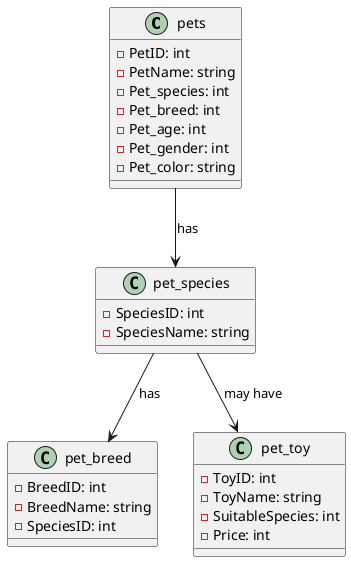 @startuml

class pets{
    - PetID: int
    - PetName: string
    - Pet_species: int
    - Pet_breed: int
    - Pet_age: int
    - Pet_gender: int
    - Pet_color: string


}

class pet_species{
    - SpeciesID: int
    - SpeciesName: string
}

class pet_breed{
    - BreedID: int
    - BreedName: string
    - SpeciesID: int
}


class pet_toy{
    - ToyID: int
    - ToyName: string
    - SuitableSpecies: int
    - Price: int
}

pets --> pet_species : has
' the pets has a pet_species
pet_species --> pet_breed : has
' the pet_species has a pet_breed
pet_species --> pet_toy : may have 
' the pet_species may have a pet_toy



    ' is the price dependent on the breed alone or also the species? Because a cat doesn't have the same price as a dog, same for a bird.

    ' I would have a table for the species and a table for the breed. The breed table would have a foreign key to the species table.

    ' The breed table would have a price field. The species table would have a price field. The price field in the species table would be the base price.

    ' The price field in the breed table would be the price of the breed. The price of the breed would be the base price plus the price of the breed.

    ' In the database design, you might have pricing tables that store base prices for each species and additional tables or fields that accommodate variations in pricing based on breeds within each species. This would allow for a more nuanced representation of pricing for toys or pets based on their species and breed.

@enduml